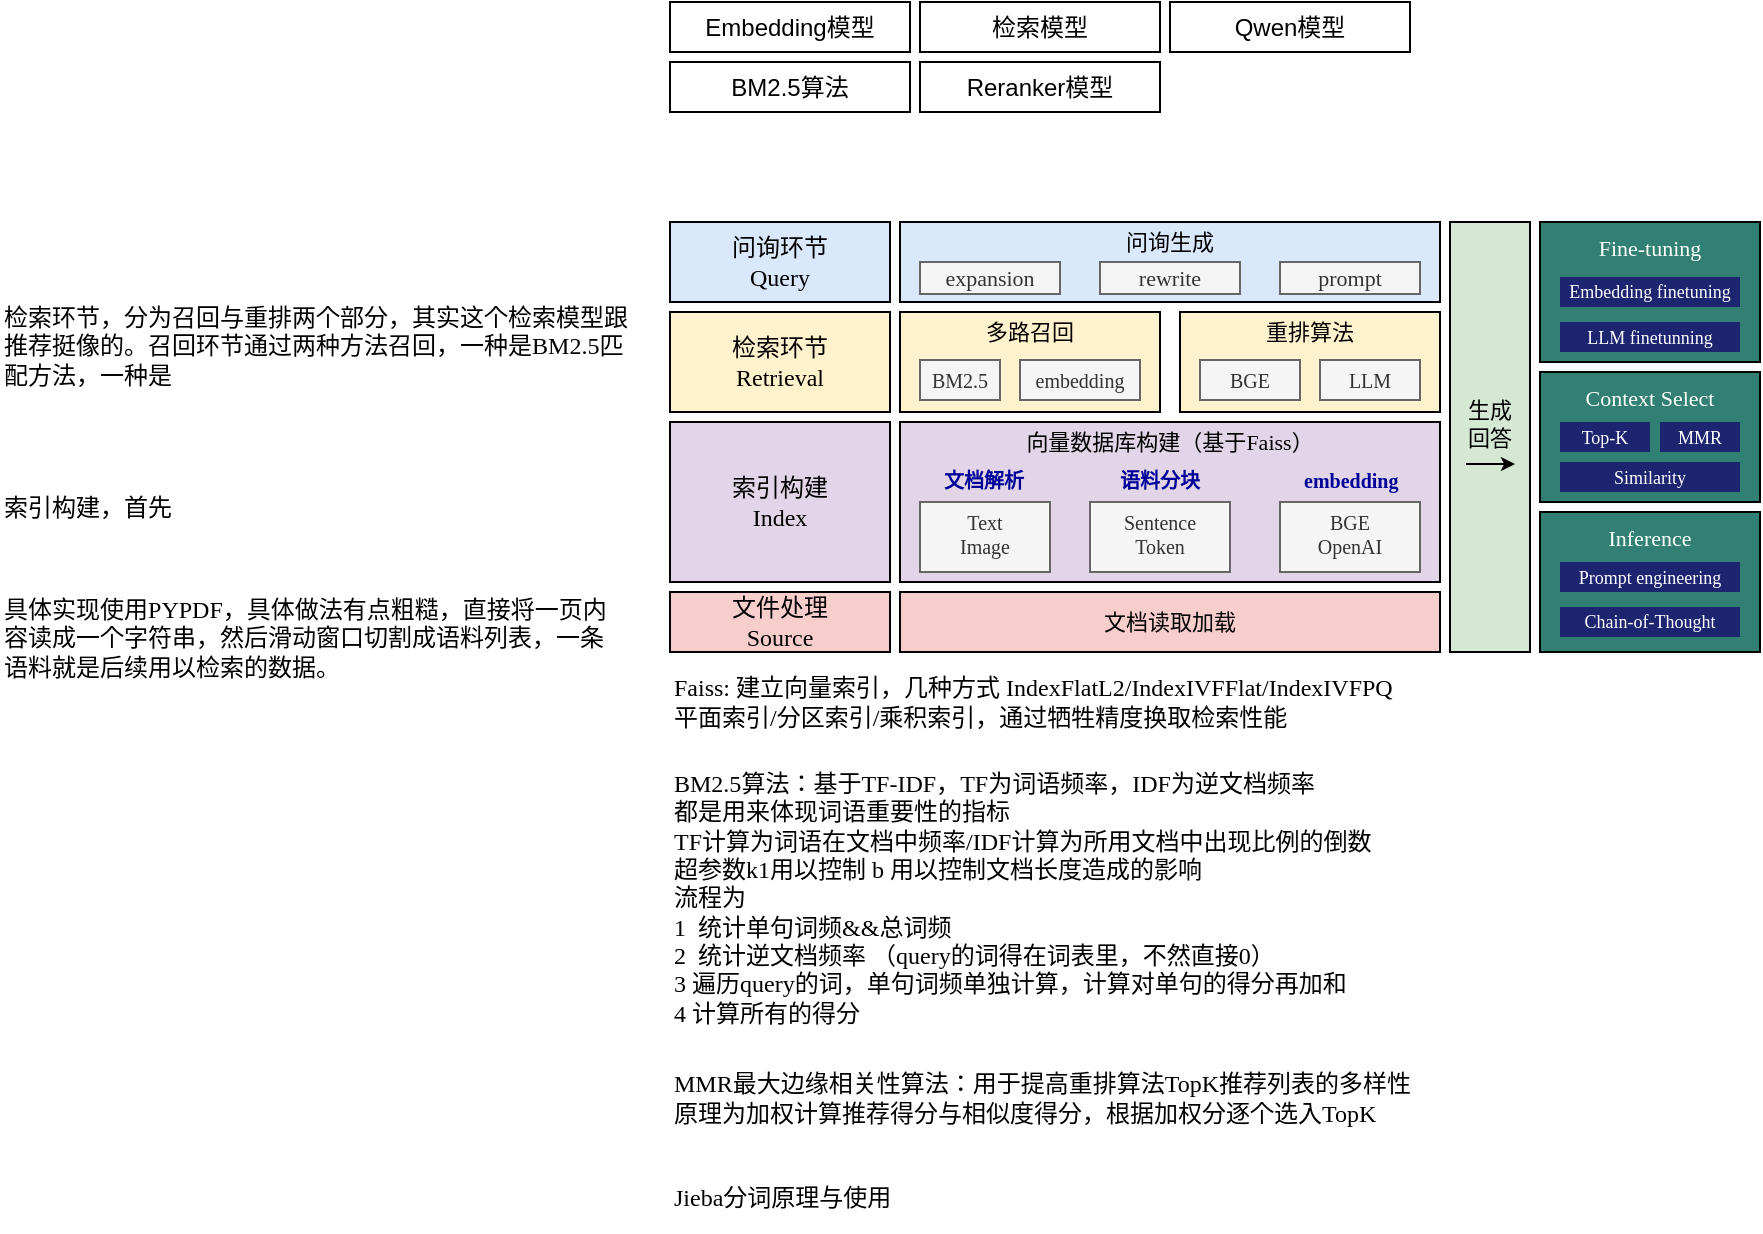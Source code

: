 <mxfile version="24.7.7">
  <diagram name="第 1 页" id="MafnV5kA-N-Bn0CcQXsm">
    <mxGraphModel dx="1460" dy="760" grid="1" gridSize="5" guides="1" tooltips="1" connect="1" arrows="1" fold="1" page="0" pageScale="1" pageWidth="827" pageHeight="1169" math="0" shadow="0">
      <root>
        <mxCell id="0" />
        <mxCell id="1" parent="0" />
        <mxCell id="W3ZhN9rzalotpdxbDRm3-1" value="Qwen模型" style="rounded=0;whiteSpace=wrap;html=1;" parent="1" vertex="1">
          <mxGeometry x="165" y="-50" width="120" height="25" as="geometry" />
        </mxCell>
        <mxCell id="W3ZhN9rzalotpdxbDRm3-2" value="Embedding模型" style="rounded=0;whiteSpace=wrap;html=1;" parent="1" vertex="1">
          <mxGeometry x="-85" y="-50" width="120" height="25" as="geometry" />
        </mxCell>
        <mxCell id="W3ZhN9rzalotpdxbDRm3-3" value="BM2.5算法" style="rounded=0;whiteSpace=wrap;html=1;" parent="1" vertex="1">
          <mxGeometry x="-85" y="-20" width="120" height="25" as="geometry" />
        </mxCell>
        <mxCell id="W3ZhN9rzalotpdxbDRm3-4" value="检索模型" style="rounded=0;whiteSpace=wrap;html=1;" parent="1" vertex="1">
          <mxGeometry x="40" y="-50" width="120" height="25" as="geometry" />
        </mxCell>
        <mxCell id="O_Eo14AQ1HiPcfrSu76b-1" value="Reranker模型" style="rounded=0;whiteSpace=wrap;html=1;" parent="1" vertex="1">
          <mxGeometry x="40" y="-20" width="120" height="25" as="geometry" />
        </mxCell>
        <mxCell id="O_Eo14AQ1HiPcfrSu76b-2" value="&lt;div&gt;&lt;font face=&quot;宋体&quot;&gt;问询环节&lt;/font&gt;&lt;/div&gt;Query" style="rounded=0;whiteSpace=wrap;html=1;fillColor=#dae8fc;strokeColor=#000000;fontFamily=Times New Roman;" parent="1" vertex="1">
          <mxGeometry x="-85" y="60" width="110" height="40" as="geometry" />
        </mxCell>
        <mxCell id="O_Eo14AQ1HiPcfrSu76b-3" value="&lt;div style=&quot;font-size: 11px;&quot;&gt;&lt;font face=&quot;宋体&quot;&gt;问询生成&lt;/font&gt;&lt;/div&gt;" style="rounded=0;whiteSpace=wrap;html=1;fillColor=#dae8fc;strokeColor=#000000;verticalAlign=top;fontSize=11;fontFamily=Times New Roman;spacing=-1;" parent="1" vertex="1">
          <mxGeometry x="30" y="60" width="270" height="40" as="geometry" />
        </mxCell>
        <mxCell id="O_Eo14AQ1HiPcfrSu76b-4" value="&lt;span style=&quot;font-size: 11px;&quot;&gt;expansion&lt;/span&gt;" style="rounded=0;whiteSpace=wrap;html=1;verticalAlign=middle;fontFamily=Times New Roman;fillColor=#f5f5f5;strokeColor=#666666;strokeWidth=1;fontColor=#333333;fontSize=11;" parent="1" vertex="1">
          <mxGeometry x="40" y="80" width="70" height="16" as="geometry" />
        </mxCell>
        <mxCell id="O_Eo14AQ1HiPcfrSu76b-6" value="&lt;span style=&quot;font-size: 11px;&quot;&gt;rewrite&lt;/span&gt;" style="rounded=0;whiteSpace=wrap;html=1;verticalAlign=middle;fontFamily=Times New Roman;fillColor=#f5f5f5;strokeColor=#666666;strokeWidth=1;fontColor=#333333;fontSize=11;" parent="1" vertex="1">
          <mxGeometry x="130" y="80" width="70" height="16" as="geometry" />
        </mxCell>
        <mxCell id="O_Eo14AQ1HiPcfrSu76b-7" value="&lt;span style=&quot;font-size: 11px;&quot;&gt;prompt&lt;/span&gt;" style="rounded=0;whiteSpace=wrap;html=1;verticalAlign=middle;fontFamily=Times New Roman;fillColor=#f5f5f5;strokeColor=#666666;strokeWidth=1;fontColor=#333333;fontSize=11;" parent="1" vertex="1">
          <mxGeometry x="220" y="80" width="70" height="16" as="geometry" />
        </mxCell>
        <mxCell id="O_Eo14AQ1HiPcfrSu76b-8" value="&lt;div&gt;&lt;font face=&quot;宋体&quot;&gt;检索环节&lt;/font&gt;&lt;/div&gt;Retrieval" style="rounded=0;whiteSpace=wrap;html=1;fillColor=#fff2cc;strokeColor=#000000;fontFamily=Times New Roman;" parent="1" vertex="1">
          <mxGeometry x="-85" y="105" width="110" height="50" as="geometry" />
        </mxCell>
        <mxCell id="O_Eo14AQ1HiPcfrSu76b-10" value="&lt;div style=&quot;font-size: 11px;&quot;&gt;多路召回&lt;/div&gt;" style="rounded=0;whiteSpace=wrap;html=1;fillColor=#fff2cc;strokeColor=#000000;verticalAlign=top;fontSize=11;fontFamily=宋体;spacing=-1;" parent="1" vertex="1">
          <mxGeometry x="30" y="105" width="130" height="50" as="geometry" />
        </mxCell>
        <mxCell id="O_Eo14AQ1HiPcfrSu76b-11" value="&lt;span style=&quot;font-size: 10px;&quot;&gt;BM2.5&lt;/span&gt;" style="rounded=0;whiteSpace=wrap;html=1;verticalAlign=middle;fontFamily=Times New Roman;fillColor=#f5f5f5;strokeColor=#666666;strokeWidth=1;fontColor=#333333;fontSize=10;" parent="1" vertex="1">
          <mxGeometry x="40" y="129" width="40" height="20" as="geometry" />
        </mxCell>
        <mxCell id="O_Eo14AQ1HiPcfrSu76b-12" value="&lt;span style=&quot;font-size: 10px;&quot;&gt;embedding&lt;/span&gt;" style="rounded=0;whiteSpace=wrap;html=1;verticalAlign=middle;fontFamily=Times New Roman;fillColor=#f5f5f5;strokeColor=#666666;strokeWidth=1;fontColor=#333333;fontSize=10;" parent="1" vertex="1">
          <mxGeometry x="90" y="129" width="60" height="20" as="geometry" />
        </mxCell>
        <mxCell id="O_Eo14AQ1HiPcfrSu76b-13" value="&lt;div style=&quot;font-size: 11px;&quot;&gt;重排算法&lt;/div&gt;" style="rounded=0;whiteSpace=wrap;html=1;fillColor=#fff2cc;strokeColor=#000000;verticalAlign=top;fontSize=11;fontFamily=宋体;spacing=-1;" parent="1" vertex="1">
          <mxGeometry x="170" y="105" width="130" height="50" as="geometry" />
        </mxCell>
        <mxCell id="O_Eo14AQ1HiPcfrSu76b-14" value="&lt;div style=&quot;font-size: 11px;&quot;&gt;生成&lt;/div&gt;&lt;div style=&quot;font-size: 11px;&quot;&gt;回答&lt;/div&gt;" style="rounded=0;whiteSpace=wrap;html=1;fillColor=#d5e8d4;strokeColor=#000000;verticalAlign=middle;fontSize=11;fontFamily=宋体;spacingTop=-14;" parent="1" vertex="1">
          <mxGeometry x="305" y="60" width="40" height="215" as="geometry" />
        </mxCell>
        <mxCell id="O_Eo14AQ1HiPcfrSu76b-15" value="&lt;span style=&quot;font-size: 10px;&quot;&gt;BGE&lt;/span&gt;" style="rounded=0;whiteSpace=wrap;html=1;verticalAlign=middle;fontFamily=Times New Roman;fillColor=#f5f5f5;strokeColor=#666666;strokeWidth=1;fontColor=#333333;fontSize=10;" parent="1" vertex="1">
          <mxGeometry x="180" y="129" width="50" height="20" as="geometry" />
        </mxCell>
        <mxCell id="O_Eo14AQ1HiPcfrSu76b-16" value="&lt;span style=&quot;font-size: 10px;&quot;&gt;LLM&lt;/span&gt;" style="rounded=0;whiteSpace=wrap;html=1;verticalAlign=middle;fontFamily=Times New Roman;fillColor=#f5f5f5;strokeColor=#666666;strokeWidth=1;fontColor=#333333;fontSize=10;" parent="1" vertex="1">
          <mxGeometry x="240" y="129" width="50" height="20" as="geometry" />
        </mxCell>
        <mxCell id="O_Eo14AQ1HiPcfrSu76b-17" value="&lt;div&gt;&lt;font face=&quot;宋体&quot;&gt;索引构建&lt;/font&gt;&lt;/div&gt;Index" style="rounded=0;whiteSpace=wrap;html=1;fillColor=#e1d5e7;strokeColor=#000000;fontFamily=Times New Roman;" parent="1" vertex="1">
          <mxGeometry x="-85" y="160" width="110" height="80" as="geometry" />
        </mxCell>
        <mxCell id="O_Eo14AQ1HiPcfrSu76b-18" value="&lt;div&gt;&lt;font face=&quot;宋体&quot;&gt;文件处理&lt;/font&gt;&lt;/div&gt;Source" style="rounded=0;whiteSpace=wrap;html=1;fillColor=#f8cecc;strokeColor=#000000;fontFamily=Times New Roman;" parent="1" vertex="1">
          <mxGeometry x="-85" y="245" width="110" height="30" as="geometry" />
        </mxCell>
        <mxCell id="O_Eo14AQ1HiPcfrSu76b-19" value="&lt;div style=&quot;font-size: 11px;&quot;&gt;&lt;font face=&quot;宋体&quot;&gt;向量数据库构建（基于&lt;/font&gt;&lt;span style=&quot;background-color: initial;&quot;&gt;Faiss&lt;/span&gt;&lt;span style=&quot;font-family: 宋体; background-color: initial;&quot;&gt;）&lt;/span&gt;&lt;/div&gt;" style="rounded=0;whiteSpace=wrap;html=1;fillColor=#e1d5e7;strokeColor=#000000;verticalAlign=top;fontSize=11;fontFamily=Times New Roman;spacing=-1;" parent="1" vertex="1">
          <mxGeometry x="30" y="160" width="270" height="80" as="geometry" />
        </mxCell>
        <mxCell id="O_Eo14AQ1HiPcfrSu76b-20" value="&lt;div style=&quot;font-size: 11px;&quot;&gt;&lt;font face=&quot;宋体&quot;&gt;文档读取加载&lt;/font&gt;&lt;/div&gt;" style="rounded=0;whiteSpace=wrap;html=1;fillColor=#f8cecc;strokeColor=#000000;verticalAlign=middle;fontSize=11;fontFamily=Times New Roman;" parent="1" vertex="1">
          <mxGeometry x="30" y="245" width="270" height="30" as="geometry" />
        </mxCell>
        <mxCell id="O_Eo14AQ1HiPcfrSu76b-21" value="&lt;div&gt;&lt;span style=&quot;background-color: initial; text-align: left;&quot;&gt;Text&lt;/span&gt;&lt;div&gt;&lt;div&gt;&lt;font&gt;Image&lt;/font&gt;&lt;/div&gt;&lt;/div&gt;&lt;/div&gt;" style="rounded=0;whiteSpace=wrap;html=1;verticalAlign=top;fontFamily=Times New Roman;fillColor=#f5f5f5;strokeColor=#666666;strokeWidth=1;fontColor=#333333;fontSize=10;spacing=0;" parent="1" vertex="1">
          <mxGeometry x="40" y="200" width="65" height="35" as="geometry" />
        </mxCell>
        <mxCell id="O_Eo14AQ1HiPcfrSu76b-23" value="Sentence&lt;div&gt;Token&lt;/div&gt;" style="rounded=0;whiteSpace=wrap;html=1;verticalAlign=top;fontFamily=Times New Roman;fillColor=#f5f5f5;strokeColor=#666666;strokeWidth=1;fontColor=#333333;fontSize=10;spacing=0;" parent="1" vertex="1">
          <mxGeometry x="125" y="200" width="70" height="35" as="geometry" />
        </mxCell>
        <mxCell id="O_Eo14AQ1HiPcfrSu76b-24" value="&lt;div&gt;BGE&lt;/div&gt;&lt;div&gt;OpenAI&lt;/div&gt;" style="rounded=0;whiteSpace=wrap;html=1;verticalAlign=top;fontFamily=Times New Roman;fillColor=#f5f5f5;strokeColor=#666666;strokeWidth=1;fontColor=#333333;fontSize=10;spacing=0;" parent="1" vertex="1">
          <mxGeometry x="220" y="200" width="70" height="35" as="geometry" />
        </mxCell>
        <mxCell id="O_Eo14AQ1HiPcfrSu76b-28" value="&lt;span style=&quot;font-family: 宋体; font-size: 10px; font-style: normal; font-variant-ligatures: normal; font-variant-caps: normal; letter-spacing: normal; orphans: 2; text-align: center; text-indent: 0px; text-transform: none; widows: 2; word-spacing: 0px; -webkit-text-stroke-width: 0px; white-space: normal; text-decoration-thickness: initial; text-decoration-style: initial; text-decoration-color: initial; float: none; display: inline !important;&quot;&gt;文档解析&lt;/span&gt;" style="text;whiteSpace=wrap;html=1;fillColor=none;labelBackgroundColor=none;fontColor=#000099;fontStyle=1" parent="1" vertex="1">
          <mxGeometry x="50" y="175" width="45" height="25" as="geometry" />
        </mxCell>
        <mxCell id="O_Eo14AQ1HiPcfrSu76b-29" value="&lt;span style=&quot;font-family: 宋体; font-size: 10px; font-style: normal; font-variant-ligatures: normal; font-variant-caps: normal; letter-spacing: normal; orphans: 2; text-align: center; text-indent: 0px; text-transform: none; widows: 2; word-spacing: 0px; -webkit-text-stroke-width: 0px; white-space: normal; text-decoration-thickness: initial; text-decoration-style: initial; text-decoration-color: initial; float: none; display: inline !important;&quot;&gt;语料分块&lt;/span&gt;" style="text;whiteSpace=wrap;html=1;fillColor=none;labelBackgroundColor=none;fontColor=#000099;fontStyle=1" parent="1" vertex="1">
          <mxGeometry x="137.5" y="175" width="45" height="25" as="geometry" />
        </mxCell>
        <mxCell id="O_Eo14AQ1HiPcfrSu76b-30" value="&lt;span style=&quot;font-size: 10px; font-style: normal; font-variant-ligatures: normal; font-variant-caps: normal; letter-spacing: normal; orphans: 2; text-align: center; text-indent: 0px; text-transform: none; widows: 2; word-spacing: 0px; -webkit-text-stroke-width: 0px; white-space: normal; text-decoration-thickness: initial; text-decoration-style: initial; text-decoration-color: initial; float: none; display: inline !important;&quot;&gt;embedding&lt;/span&gt;" style="text;whiteSpace=wrap;html=1;fillColor=none;labelBackgroundColor=none;fontColor=#000099;fontStyle=1;fontFamily=Times New Roman;" parent="1" vertex="1">
          <mxGeometry x="230" y="175" width="50" height="25" as="geometry" />
        </mxCell>
        <mxCell id="O_Eo14AQ1HiPcfrSu76b-32" value="&lt;div style=&quot;font-size: 11px;&quot;&gt;Fine-tuning&lt;/div&gt;" style="rounded=0;whiteSpace=wrap;html=1;fillColor=#328073;strokeColor=#000000;verticalAlign=top;fontSize=11;fontFamily=Times New Roman;fontColor=#FFFFFF;" parent="1" vertex="1">
          <mxGeometry x="350" y="60" width="110" height="70" as="geometry" />
        </mxCell>
        <mxCell id="O_Eo14AQ1HiPcfrSu76b-33" value="&lt;div style=&quot;font-size: 11px;&quot;&gt;Context Select&lt;/div&gt;" style="rounded=0;whiteSpace=wrap;html=1;fillColor=#328073;strokeColor=#000000;verticalAlign=top;fontSize=11;fontFamily=Times New Roman;fontColor=#FFFFFF;" parent="1" vertex="1">
          <mxGeometry x="350" y="135" width="110" height="65" as="geometry" />
        </mxCell>
        <mxCell id="O_Eo14AQ1HiPcfrSu76b-34" value="&lt;span style=&quot;font-size: 9px;&quot;&gt;Top-K&lt;/span&gt;" style="rounded=0;whiteSpace=wrap;html=1;verticalAlign=middle;fontFamily=Times New Roman;fillColor=#1D2570;strokeColor=none;strokeWidth=1;fontColor=#FFFFFF;fontSize=9;" parent="1" vertex="1">
          <mxGeometry x="360" y="160" width="45" height="15" as="geometry" />
        </mxCell>
        <mxCell id="O_Eo14AQ1HiPcfrSu76b-35" value="&lt;span style=&quot;font-size: 9px;&quot;&gt;MMR&lt;/span&gt;" style="rounded=0;whiteSpace=wrap;html=1;verticalAlign=middle;fontFamily=Times New Roman;fillColor=#1D2570;strokeColor=none;strokeWidth=1;fontColor=#FFFFFF;fontSize=9;" parent="1" vertex="1">
          <mxGeometry x="410" y="160" width="40" height="15" as="geometry" />
        </mxCell>
        <mxCell id="O_Eo14AQ1HiPcfrSu76b-36" value="&lt;span style=&quot;font-size: 9px;&quot;&gt;Similarity&lt;/span&gt;" style="rounded=0;whiteSpace=wrap;html=1;verticalAlign=middle;fontFamily=Times New Roman;fillColor=#1D2570;strokeColor=none;strokeWidth=1;fontColor=#FFFFFF;fontSize=9;" parent="1" vertex="1">
          <mxGeometry x="360" y="180" width="90" height="15" as="geometry" />
        </mxCell>
        <mxCell id="O_Eo14AQ1HiPcfrSu76b-37" value="&lt;div style=&quot;font-size: 11px;&quot;&gt;Inference&lt;/div&gt;&lt;div style=&quot;font-size: 11px;&quot;&gt;&lt;br&gt;&lt;/div&gt;" style="rounded=0;whiteSpace=wrap;html=1;fillColor=#328073;strokeColor=#000000;verticalAlign=top;fontSize=11;fontFamily=Times New Roman;fontColor=#FFFFFF;" parent="1" vertex="1">
          <mxGeometry x="350" y="205" width="110" height="70" as="geometry" />
        </mxCell>
        <mxCell id="O_Eo14AQ1HiPcfrSu76b-38" value="&lt;span style=&quot;font-size: 9px;&quot;&gt;Prompt engineering&lt;/span&gt;" style="rounded=0;whiteSpace=wrap;html=1;verticalAlign=middle;fontFamily=Times New Roman;fillColor=#1D2570;strokeColor=none;strokeWidth=1;fontColor=#FFFFFF;fontSize=9;" parent="1" vertex="1">
          <mxGeometry x="360" y="230" width="90" height="15" as="geometry" />
        </mxCell>
        <mxCell id="O_Eo14AQ1HiPcfrSu76b-39" value="Chain-of-Thought" style="rounded=0;whiteSpace=wrap;html=1;verticalAlign=middle;fontFamily=Times New Roman;fillColor=#1D2570;strokeColor=none;strokeWidth=1;fontColor=#FFFFFF;fontSize=9;" parent="1" vertex="1">
          <mxGeometry x="360" y="252.5" width="90" height="15" as="geometry" />
        </mxCell>
        <mxCell id="O_Eo14AQ1HiPcfrSu76b-40" value="&lt;font face=&quot;Times New Roman&quot;&gt;Faiss: &lt;/font&gt;&lt;font face=&quot;宋体&quot;&gt;建立向量索引，几种方式&amp;nbsp;&lt;/font&gt;&lt;font face=&quot;Times New Roman&quot;&gt;&lt;font style=&quot;background-color: initial;&quot;&gt;IndexFlatL2/&lt;/font&gt;&lt;span style=&quot;background-color: initial;&quot;&gt;IndexIVFFlat/IndexIVFPQ&lt;/span&gt;&lt;/font&gt;&lt;div&gt;&lt;font face=&quot;宋体&quot;&gt;平面索引/分区索引/乘积索引，通过牺牲精度换取检索性能&lt;/font&gt;&lt;/div&gt;" style="text;html=1;align=left;verticalAlign=middle;whiteSpace=wrap;rounded=0;fontFamily=宋体;" parent="1" vertex="1">
          <mxGeometry x="-85" y="285" width="430" height="30" as="geometry" />
        </mxCell>
        <mxCell id="O_Eo14AQ1HiPcfrSu76b-41" value="" style="endArrow=classic;html=1;rounded=0;strokeWidth=1;endSize=4;" parent="1" edge="1">
          <mxGeometry width="50" height="50" relative="1" as="geometry">
            <mxPoint x="313" y="181" as="sourcePoint" />
            <mxPoint x="337.5" y="181" as="targetPoint" />
          </mxGeometry>
        </mxCell>
        <mxCell id="O_Eo14AQ1HiPcfrSu76b-42" value="&lt;font face=&quot;Times New Roman&quot;&gt;BM2.5&lt;/font&gt;&lt;font face=&quot;宋体&quot;&gt;算法：基于&lt;/font&gt;&lt;font face=&quot;Times New Roman&quot;&gt;TF-IDF&lt;/font&gt;&lt;font face=&quot;宋体&quot;&gt;，&lt;/font&gt;&lt;font face=&quot;Times New Roman&quot;&gt;TF&lt;/font&gt;&lt;font face=&quot;宋体&quot;&gt;为词语频率，&lt;/font&gt;&lt;font face=&quot;Times New Roman&quot;&gt;IDF&lt;/font&gt;&lt;font face=&quot;宋体&quot;&gt;为逆文档频率&lt;/font&gt;&lt;div&gt;&lt;font face=&quot;宋体&quot;&gt;都是用来体现词语重要性的指标&lt;/font&gt;&lt;div&gt;&lt;font face=&quot;Times New Roman&quot;&gt;TF&lt;/font&gt;计算为词语在文档中频率/&lt;font face=&quot;Times New Roman&quot;&gt;IDF&lt;/font&gt;计算为所用文档中出现比例的倒数&lt;/div&gt;&lt;/div&gt;&lt;div&gt;超参数&lt;font face=&quot;Times New Roman&quot;&gt;k1&lt;/font&gt;用以控制 &lt;font face=&quot;Times New Roman&quot;&gt;b&lt;/font&gt; 用以控制文档长度造成的影响&lt;/div&gt;&lt;div&gt;流程为&lt;/div&gt;&lt;div&gt;&lt;font face=&quot;Times New Roman&quot;&gt;1&amp;nbsp;&amp;nbsp;&lt;/font&gt;统计单句词频&lt;font face=&quot;Times New Roman&quot;&gt;&amp;amp;&amp;amp;&lt;/font&gt;总词频&amp;nbsp;&lt;/div&gt;&lt;div&gt;&lt;font face=&quot;Times New Roman&quot;&gt;2&amp;nbsp;&amp;nbsp;&lt;/font&gt;统计逆文档频率 （&lt;font face=&quot;Times New Roman&quot;&gt;query&lt;/font&gt;的词得在词表里，不然直接&lt;font face=&quot;Times New Roman&quot;&gt;0&lt;/font&gt;）&lt;/div&gt;&lt;div&gt;&lt;font face=&quot;Times New Roman&quot;&gt;3&lt;/font&gt; 遍历&lt;font face=&quot;Times New Roman&quot;&gt;query&lt;/font&gt;的词，&lt;span style=&quot;background-color: initial;&quot;&gt;单句词频单独计算，&lt;/span&gt;&lt;span style=&quot;background-color: initial;&quot;&gt;计算对单句的得分再加和&lt;/span&gt;&lt;/div&gt;&lt;div&gt;&lt;span style=&quot;background-color: initial;&quot;&gt;&lt;font face=&quot;Times New Roman&quot;&gt;4&lt;/font&gt; 计算所有的得分&lt;/span&gt;&lt;/div&gt;" style="text;html=1;align=left;verticalAlign=middle;whiteSpace=wrap;rounded=0;fontFamily=宋体;" parent="1" vertex="1">
          <mxGeometry x="-85" y="325" width="430" height="145" as="geometry" />
        </mxCell>
        <mxCell id="O_Eo14AQ1HiPcfrSu76b-43" value="&lt;font face=&quot;Times New Roman&quot;&gt;Jieba&lt;/font&gt;&lt;font face=&quot;宋体&quot;&gt;分词原理与使用&lt;/font&gt;" style="text;html=1;align=left;verticalAlign=middle;whiteSpace=wrap;rounded=0;fontFamily=宋体;" parent="1" vertex="1">
          <mxGeometry x="-85" y="530" width="385" height="35" as="geometry" />
        </mxCell>
        <mxCell id="z1lQjwvy5pSk2mGMMR6U-1" value="&lt;span style=&quot;font-size: 9px;&quot;&gt;Embedding finetuning&lt;/span&gt;" style="rounded=0;whiteSpace=wrap;html=1;verticalAlign=middle;fontFamily=Times New Roman;fillColor=#1D2570;strokeColor=none;strokeWidth=1;fontColor=#FFFFFF;fontSize=9;" vertex="1" parent="1">
          <mxGeometry x="360" y="87.5" width="90" height="15" as="geometry" />
        </mxCell>
        <mxCell id="z1lQjwvy5pSk2mGMMR6U-2" value="&lt;span style=&quot;font-size: 9px;&quot;&gt;LLM finetunning&lt;/span&gt;" style="rounded=0;whiteSpace=wrap;html=1;verticalAlign=middle;fontFamily=Times New Roman;fillColor=#1D2570;strokeColor=none;strokeWidth=1;fontColor=#FFFFFF;fontSize=9;" vertex="1" parent="1">
          <mxGeometry x="360" y="110" width="90" height="15" as="geometry" />
        </mxCell>
        <mxCell id="z1lQjwvy5pSk2mGMMR6U-4" value="&lt;font face=&quot;Times New Roman&quot;&gt;MMR&lt;/font&gt;&lt;font face=&quot;宋体&quot;&gt;最大边缘相关性算法：用于提高重排算法&lt;/font&gt;&lt;font face=&quot;Times New Roman&quot;&gt;TopK&lt;/font&gt;&lt;font face=&quot;宋体&quot;&gt;推荐列表的多样性&lt;/font&gt;&lt;div&gt;&lt;font face=&quot;宋体&quot;&gt;原理为加权计算推荐得分与相似度得分，根据加权分逐个选入&lt;/font&gt;&lt;span style=&quot;font-family: &amp;quot;Times New Roman&amp;quot;; background-color: initial;&quot;&gt;TopK&lt;/span&gt;&lt;/div&gt;" style="text;html=1;align=left;verticalAlign=middle;whiteSpace=wrap;rounded=0;fontFamily=宋体;" vertex="1" parent="1">
          <mxGeometry x="-85" y="480" width="405" height="35" as="geometry" />
        </mxCell>
        <mxCell id="z1lQjwvy5pSk2mGMMR6U-5" value="&lt;font&gt;具体实现使用&lt;font face=&quot;Times New Roman&quot;&gt;PYPDF&lt;/font&gt;&lt;font face=&quot;宋体&quot;&gt;，具体做法有点粗糙，直接将一页内容读成一个字符串，然后滑动窗口切割成语料列表，一条语料就是后续用以检索的数据。&lt;/font&gt;&lt;/font&gt;" style="text;html=1;align=left;verticalAlign=middle;whiteSpace=wrap;rounded=0;fontFamily=宋体;" vertex="1" parent="1">
          <mxGeometry x="-420" y="245" width="305" height="45" as="geometry" />
        </mxCell>
        <mxCell id="z1lQjwvy5pSk2mGMMR6U-6" value="索引构建，首先" style="text;html=1;align=left;verticalAlign=middle;whiteSpace=wrap;rounded=0;fontFamily=宋体;" vertex="1" parent="1">
          <mxGeometry x="-420" y="185" width="305" height="35" as="geometry" />
        </mxCell>
        <mxCell id="z1lQjwvy5pSk2mGMMR6U-7" value="检索环节，分为召回与重排两个部分，其实这个检索模型跟推荐挺像的。召回环节通过两种方法召回，一种是&lt;font face=&quot;Times New Roman&quot;&gt;BM2.5&lt;/font&gt;匹配方法，一种是" style="text;html=1;align=left;verticalAlign=middle;whiteSpace=wrap;rounded=0;fontFamily=宋体;" vertex="1" parent="1">
          <mxGeometry x="-420" y="95" width="315" height="54" as="geometry" />
        </mxCell>
      </root>
    </mxGraphModel>
  </diagram>
</mxfile>
